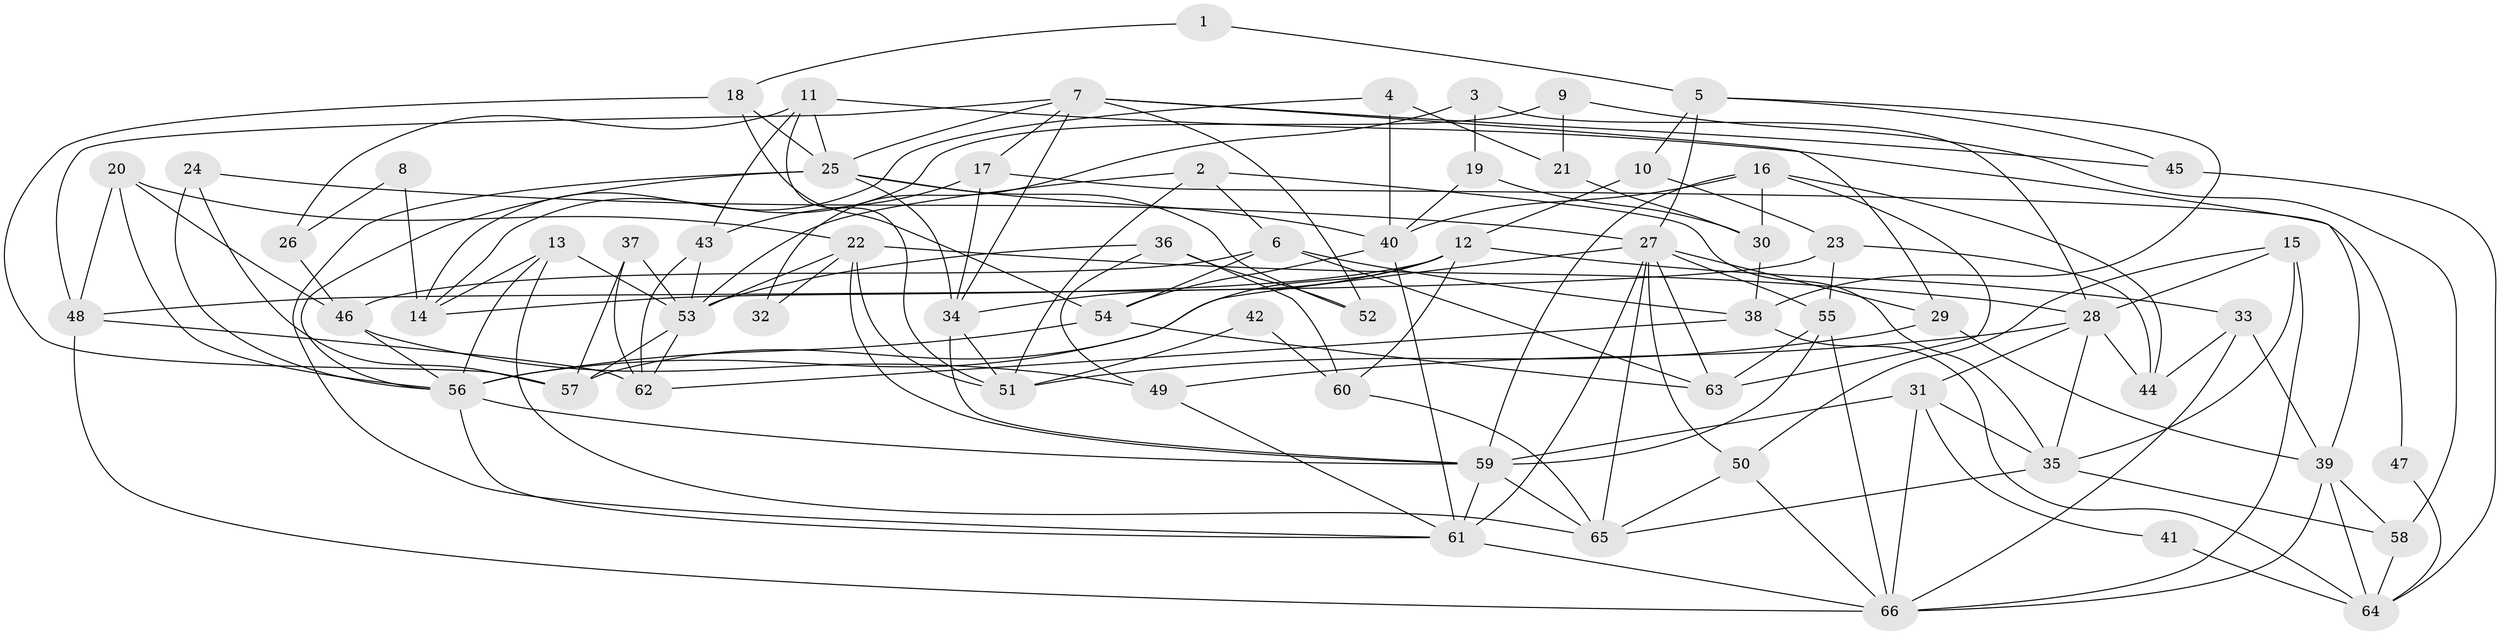 // original degree distribution, {4: 0.3191489361702128, 2: 0.11702127659574468, 3: 0.24468085106382978, 5: 0.20212765957446807, 7: 0.02127659574468085, 8: 0.010638297872340425, 6: 0.0851063829787234}
// Generated by graph-tools (version 1.1) at 2025/37/03/04/25 23:37:05]
// undirected, 66 vertices, 154 edges
graph export_dot {
  node [color=gray90,style=filled];
  1;
  2;
  3;
  4;
  5;
  6;
  7;
  8;
  9;
  10;
  11;
  12;
  13;
  14;
  15;
  16;
  17;
  18;
  19;
  20;
  21;
  22;
  23;
  24;
  25;
  26;
  27;
  28;
  29;
  30;
  31;
  32;
  33;
  34;
  35;
  36;
  37;
  38;
  39;
  40;
  41;
  42;
  43;
  44;
  45;
  46;
  47;
  48;
  49;
  50;
  51;
  52;
  53;
  54;
  55;
  56;
  57;
  58;
  59;
  60;
  61;
  62;
  63;
  64;
  65;
  66;
  1 -- 5 [weight=1.0];
  1 -- 18 [weight=1.0];
  2 -- 6 [weight=1.0];
  2 -- 35 [weight=1.0];
  2 -- 51 [weight=1.0];
  2 -- 53 [weight=1.0];
  3 -- 19 [weight=1.0];
  3 -- 28 [weight=1.0];
  3 -- 32 [weight=1.0];
  4 -- 14 [weight=1.0];
  4 -- 21 [weight=1.0];
  4 -- 40 [weight=2.0];
  5 -- 10 [weight=1.0];
  5 -- 27 [weight=1.0];
  5 -- 38 [weight=1.0];
  5 -- 45 [weight=1.0];
  6 -- 38 [weight=1.0];
  6 -- 46 [weight=1.0];
  6 -- 54 [weight=1.0];
  6 -- 63 [weight=1.0];
  7 -- 17 [weight=1.0];
  7 -- 25 [weight=1.0];
  7 -- 29 [weight=1.0];
  7 -- 34 [weight=1.0];
  7 -- 45 [weight=1.0];
  7 -- 48 [weight=1.0];
  7 -- 52 [weight=1.0];
  8 -- 14 [weight=1.0];
  8 -- 26 [weight=1.0];
  9 -- 14 [weight=1.0];
  9 -- 21 [weight=1.0];
  9 -- 58 [weight=1.0];
  10 -- 12 [weight=1.0];
  10 -- 23 [weight=1.0];
  11 -- 25 [weight=1.0];
  11 -- 26 [weight=1.0];
  11 -- 39 [weight=1.0];
  11 -- 43 [weight=1.0];
  11 -- 51 [weight=1.0];
  12 -- 14 [weight=1.0];
  12 -- 33 [weight=1.0];
  12 -- 34 [weight=1.0];
  12 -- 57 [weight=1.0];
  12 -- 60 [weight=1.0];
  13 -- 14 [weight=1.0];
  13 -- 53 [weight=1.0];
  13 -- 56 [weight=1.0];
  13 -- 65 [weight=1.0];
  15 -- 28 [weight=1.0];
  15 -- 35 [weight=1.0];
  15 -- 50 [weight=1.0];
  15 -- 66 [weight=1.0];
  16 -- 30 [weight=1.0];
  16 -- 40 [weight=1.0];
  16 -- 44 [weight=1.0];
  16 -- 59 [weight=1.0];
  16 -- 63 [weight=1.0];
  17 -- 34 [weight=1.0];
  17 -- 43 [weight=1.0];
  17 -- 47 [weight=1.0];
  18 -- 25 [weight=1.0];
  18 -- 54 [weight=1.0];
  18 -- 57 [weight=1.0];
  19 -- 30 [weight=1.0];
  19 -- 40 [weight=1.0];
  20 -- 22 [weight=1.0];
  20 -- 46 [weight=1.0];
  20 -- 48 [weight=1.0];
  20 -- 56 [weight=1.0];
  21 -- 30 [weight=1.0];
  22 -- 28 [weight=1.0];
  22 -- 32 [weight=1.0];
  22 -- 51 [weight=1.0];
  22 -- 53 [weight=1.0];
  22 -- 59 [weight=1.0];
  23 -- 44 [weight=1.0];
  23 -- 48 [weight=1.0];
  23 -- 55 [weight=1.0];
  24 -- 27 [weight=1.0];
  24 -- 56 [weight=1.0];
  24 -- 57 [weight=1.0];
  25 -- 34 [weight=1.0];
  25 -- 40 [weight=1.0];
  25 -- 52 [weight=1.0];
  25 -- 56 [weight=1.0];
  25 -- 61 [weight=1.0];
  26 -- 46 [weight=1.0];
  27 -- 29 [weight=2.0];
  27 -- 50 [weight=1.0];
  27 -- 55 [weight=1.0];
  27 -- 56 [weight=1.0];
  27 -- 61 [weight=1.0];
  27 -- 63 [weight=1.0];
  27 -- 65 [weight=1.0];
  28 -- 31 [weight=1.0];
  28 -- 35 [weight=1.0];
  28 -- 44 [weight=1.0];
  28 -- 49 [weight=1.0];
  29 -- 39 [weight=1.0];
  29 -- 51 [weight=1.0];
  30 -- 38 [weight=1.0];
  31 -- 35 [weight=1.0];
  31 -- 41 [weight=1.0];
  31 -- 59 [weight=1.0];
  31 -- 66 [weight=1.0];
  33 -- 39 [weight=1.0];
  33 -- 44 [weight=1.0];
  33 -- 66 [weight=2.0];
  34 -- 51 [weight=1.0];
  34 -- 59 [weight=1.0];
  35 -- 58 [weight=1.0];
  35 -- 65 [weight=1.0];
  36 -- 49 [weight=1.0];
  36 -- 52 [weight=1.0];
  36 -- 53 [weight=1.0];
  36 -- 60 [weight=1.0];
  37 -- 53 [weight=1.0];
  37 -- 57 [weight=1.0];
  37 -- 62 [weight=1.0];
  38 -- 62 [weight=1.0];
  38 -- 64 [weight=1.0];
  39 -- 58 [weight=1.0];
  39 -- 64 [weight=1.0];
  39 -- 66 [weight=1.0];
  40 -- 54 [weight=1.0];
  40 -- 61 [weight=1.0];
  41 -- 64 [weight=1.0];
  42 -- 51 [weight=2.0];
  42 -- 60 [weight=1.0];
  43 -- 53 [weight=1.0];
  43 -- 62 [weight=1.0];
  45 -- 64 [weight=1.0];
  46 -- 49 [weight=1.0];
  46 -- 56 [weight=1.0];
  47 -- 64 [weight=1.0];
  48 -- 62 [weight=1.0];
  48 -- 66 [weight=1.0];
  49 -- 61 [weight=1.0];
  50 -- 65 [weight=1.0];
  50 -- 66 [weight=1.0];
  53 -- 57 [weight=1.0];
  53 -- 62 [weight=1.0];
  54 -- 56 [weight=1.0];
  54 -- 63 [weight=1.0];
  55 -- 59 [weight=1.0];
  55 -- 63 [weight=1.0];
  55 -- 66 [weight=1.0];
  56 -- 59 [weight=1.0];
  56 -- 61 [weight=1.0];
  58 -- 64 [weight=1.0];
  59 -- 61 [weight=1.0];
  59 -- 65 [weight=1.0];
  60 -- 65 [weight=1.0];
  61 -- 66 [weight=2.0];
}
